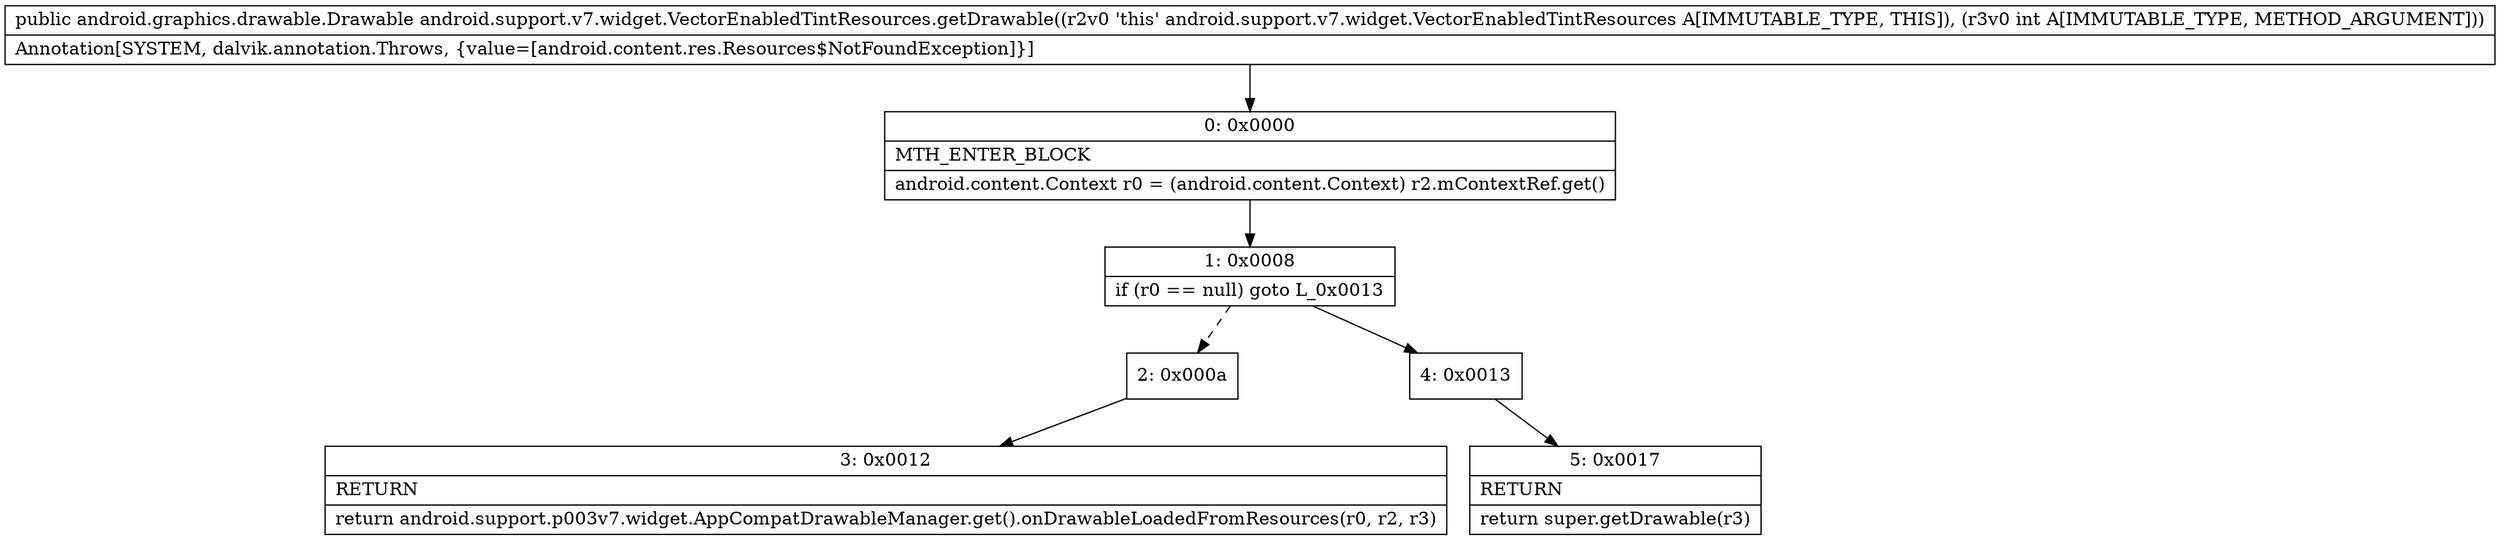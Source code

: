 digraph "CFG forandroid.support.v7.widget.VectorEnabledTintResources.getDrawable(I)Landroid\/graphics\/drawable\/Drawable;" {
Node_0 [shape=record,label="{0\:\ 0x0000|MTH_ENTER_BLOCK\l|android.content.Context r0 = (android.content.Context) r2.mContextRef.get()\l}"];
Node_1 [shape=record,label="{1\:\ 0x0008|if (r0 == null) goto L_0x0013\l}"];
Node_2 [shape=record,label="{2\:\ 0x000a}"];
Node_3 [shape=record,label="{3\:\ 0x0012|RETURN\l|return android.support.p003v7.widget.AppCompatDrawableManager.get().onDrawableLoadedFromResources(r0, r2, r3)\l}"];
Node_4 [shape=record,label="{4\:\ 0x0013}"];
Node_5 [shape=record,label="{5\:\ 0x0017|RETURN\l|return super.getDrawable(r3)\l}"];
MethodNode[shape=record,label="{public android.graphics.drawable.Drawable android.support.v7.widget.VectorEnabledTintResources.getDrawable((r2v0 'this' android.support.v7.widget.VectorEnabledTintResources A[IMMUTABLE_TYPE, THIS]), (r3v0 int A[IMMUTABLE_TYPE, METHOD_ARGUMENT]))  | Annotation[SYSTEM, dalvik.annotation.Throws, \{value=[android.content.res.Resources$NotFoundException]\}]\l}"];
MethodNode -> Node_0;
Node_0 -> Node_1;
Node_1 -> Node_2[style=dashed];
Node_1 -> Node_4;
Node_2 -> Node_3;
Node_4 -> Node_5;
}

